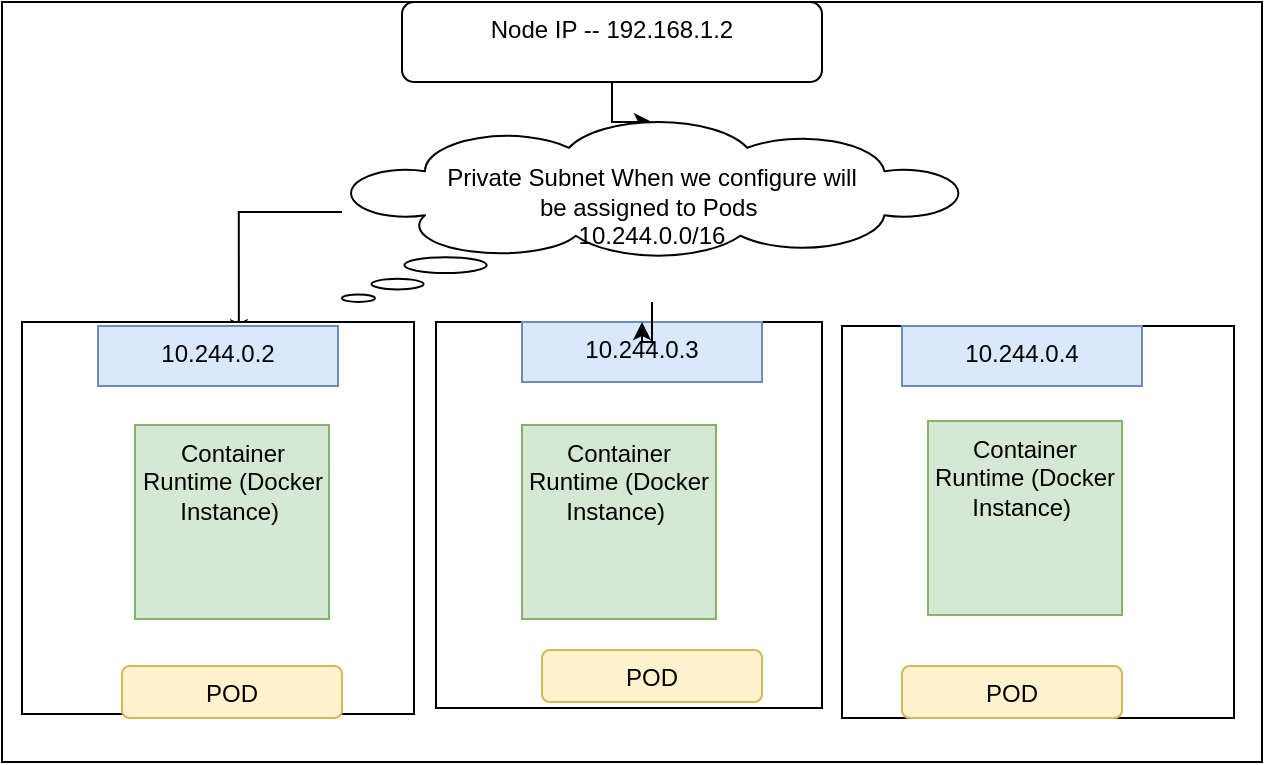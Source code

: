 <mxfile version="14.8.4" type="github">
  <diagram id="dAwGA29zOsbbogj9E4SK" name="Page-1">
    <mxGraphModel dx="1038" dy="1716" grid="1" gridSize="10" guides="1" tooltips="1" connect="1" arrows="1" fold="1" page="1" pageScale="1" pageWidth="827" pageHeight="1169" math="0" shadow="0">
      <root>
        <mxCell id="0" />
        <mxCell id="1" parent="0" />
        <mxCell id="X9A-DsUdeVipmmyV4sCb-8" value="" style="rounded=0;whiteSpace=wrap;html=1;gradientColor=#ffffff;verticalAlign=top;" vertex="1" parent="1">
          <mxGeometry x="110" y="-1120" width="630" height="380" as="geometry" />
        </mxCell>
        <mxCell id="X9A-DsUdeVipmmyV4sCb-9" value="" style="whiteSpace=wrap;html=1;aspect=fixed;gradientColor=#ffffff;verticalAlign=top;" vertex="1" parent="1">
          <mxGeometry x="327" y="-960" width="193" height="193" as="geometry" />
        </mxCell>
        <mxCell id="X9A-DsUdeVipmmyV4sCb-10" value="10.244.0.3" style="rounded=0;whiteSpace=wrap;html=1;verticalAlign=top;fillColor=#dae8fc;strokeColor=#6c8ebf;" vertex="1" parent="1">
          <mxGeometry x="370" y="-960" width="120" height="30" as="geometry" />
        </mxCell>
        <mxCell id="X9A-DsUdeVipmmyV4sCb-12" value="POD" style="rounded=1;whiteSpace=wrap;html=1;verticalAlign=top;fillColor=#fff2cc;strokeColor=#d6b656;" vertex="1" parent="1">
          <mxGeometry x="565" y="-796" width="110" height="26" as="geometry" />
        </mxCell>
        <mxCell id="X9A-DsUdeVipmmyV4sCb-13" value="Container Runtime (Docker Instance)&amp;nbsp;" style="whiteSpace=wrap;html=1;aspect=fixed;verticalAlign=top;fillColor=#d5e8d4;strokeColor=#82b366;" vertex="1" parent="1">
          <mxGeometry x="370" y="-908.5" width="97" height="97" as="geometry" />
        </mxCell>
        <mxCell id="X9A-DsUdeVipmmyV4sCb-38" style="edgeStyle=orthogonalEdgeStyle;rounded=0;orthogonalLoop=1;jettySize=auto;html=1;" edge="1" parent="1" source="X9A-DsUdeVipmmyV4sCb-14" target="X9A-DsUdeVipmmyV4sCb-15">
          <mxGeometry relative="1" as="geometry" />
        </mxCell>
        <mxCell id="X9A-DsUdeVipmmyV4sCb-14" value="Node IP -- 192.168.1.2" style="rounded=1;whiteSpace=wrap;html=1;gradientColor=#ffffff;verticalAlign=top;" vertex="1" parent="1">
          <mxGeometry x="310" y="-1120" width="210" height="40" as="geometry" />
        </mxCell>
        <mxCell id="X9A-DsUdeVipmmyV4sCb-34" style="edgeStyle=orthogonalEdgeStyle;rounded=0;orthogonalLoop=1;jettySize=auto;html=1;entryX=0.587;entryY=0.187;entryDx=0;entryDy=0;entryPerimeter=0;" edge="1" parent="1" source="X9A-DsUdeVipmmyV4sCb-15" target="X9A-DsUdeVipmmyV4sCb-21">
          <mxGeometry relative="1" as="geometry" />
        </mxCell>
        <mxCell id="X9A-DsUdeVipmmyV4sCb-35" style="edgeStyle=orthogonalEdgeStyle;rounded=0;orthogonalLoop=1;jettySize=auto;html=1;entryX=0.5;entryY=0;entryDx=0;entryDy=0;" edge="1" parent="1" source="X9A-DsUdeVipmmyV4sCb-15" target="X9A-DsUdeVipmmyV4sCb-10">
          <mxGeometry relative="1" as="geometry" />
        </mxCell>
        <mxCell id="X9A-DsUdeVipmmyV4sCb-15" value="&lt;br&gt;Private Subnet When we configure will&lt;br&gt;be assigned to Pods&amp;nbsp;&lt;br&gt;10.244.0.0/16" style="whiteSpace=wrap;html=1;shape=mxgraph.basic.cloud_callout;gradientColor=#ffffff;verticalAlign=top;" vertex="1" parent="1">
          <mxGeometry x="280" y="-1060" width="310" height="90" as="geometry" />
        </mxCell>
        <mxCell id="X9A-DsUdeVipmmyV4sCb-19" value="" style="whiteSpace=wrap;html=1;aspect=fixed;gradientColor=#ffffff;verticalAlign=top;" vertex="1" parent="1">
          <mxGeometry x="530" y="-958" width="196" height="196" as="geometry" />
        </mxCell>
        <mxCell id="X9A-DsUdeVipmmyV4sCb-20" value="" style="whiteSpace=wrap;html=1;aspect=fixed;gradientColor=#ffffff;verticalAlign=top;" vertex="1" parent="1">
          <mxGeometry x="120" y="-960" width="196" height="196" as="geometry" />
        </mxCell>
        <mxCell id="X9A-DsUdeVipmmyV4sCb-21" value="10.244.0.2" style="rounded=0;whiteSpace=wrap;html=1;verticalAlign=top;fillColor=#dae8fc;strokeColor=#6c8ebf;" vertex="1" parent="1">
          <mxGeometry x="158" y="-958" width="120" height="30" as="geometry" />
        </mxCell>
        <mxCell id="X9A-DsUdeVipmmyV4sCb-22" value="10.244.0.4" style="rounded=0;whiteSpace=wrap;html=1;verticalAlign=top;fillColor=#dae8fc;strokeColor=#6c8ebf;" vertex="1" parent="1">
          <mxGeometry x="560" y="-958" width="120" height="30" as="geometry" />
        </mxCell>
        <mxCell id="X9A-DsUdeVipmmyV4sCb-23" value="POD" style="rounded=1;whiteSpace=wrap;html=1;verticalAlign=top;fillColor=#fff2cc;strokeColor=#d6b656;" vertex="1" parent="1">
          <mxGeometry x="380" y="-796" width="110" height="26" as="geometry" />
        </mxCell>
        <mxCell id="X9A-DsUdeVipmmyV4sCb-24" value="POD" style="rounded=1;whiteSpace=wrap;html=1;verticalAlign=top;fillColor=#fff2cc;strokeColor=#d6b656;" vertex="1" parent="1">
          <mxGeometry x="560" y="-788" width="110" height="26" as="geometry" />
        </mxCell>
        <mxCell id="X9A-DsUdeVipmmyV4sCb-26" value="POD" style="rounded=1;whiteSpace=wrap;html=1;verticalAlign=top;fillColor=#fff2cc;strokeColor=#d6b656;" vertex="1" parent="1">
          <mxGeometry x="170" y="-788" width="110" height="26" as="geometry" />
        </mxCell>
        <mxCell id="X9A-DsUdeVipmmyV4sCb-27" value="Container Runtime (Docker Instance)&amp;nbsp;" style="whiteSpace=wrap;html=1;aspect=fixed;verticalAlign=top;fillColor=#d5e8d4;strokeColor=#82b366;" vertex="1" parent="1">
          <mxGeometry x="573" y="-910.5" width="97" height="97" as="geometry" />
        </mxCell>
        <mxCell id="X9A-DsUdeVipmmyV4sCb-28" value="Container Runtime (Docker Instance)&amp;nbsp;" style="whiteSpace=wrap;html=1;aspect=fixed;verticalAlign=top;fillColor=#d5e8d4;strokeColor=#82b366;" vertex="1" parent="1">
          <mxGeometry x="176.5" y="-908.5" width="97" height="97" as="geometry" />
        </mxCell>
      </root>
    </mxGraphModel>
  </diagram>
</mxfile>
